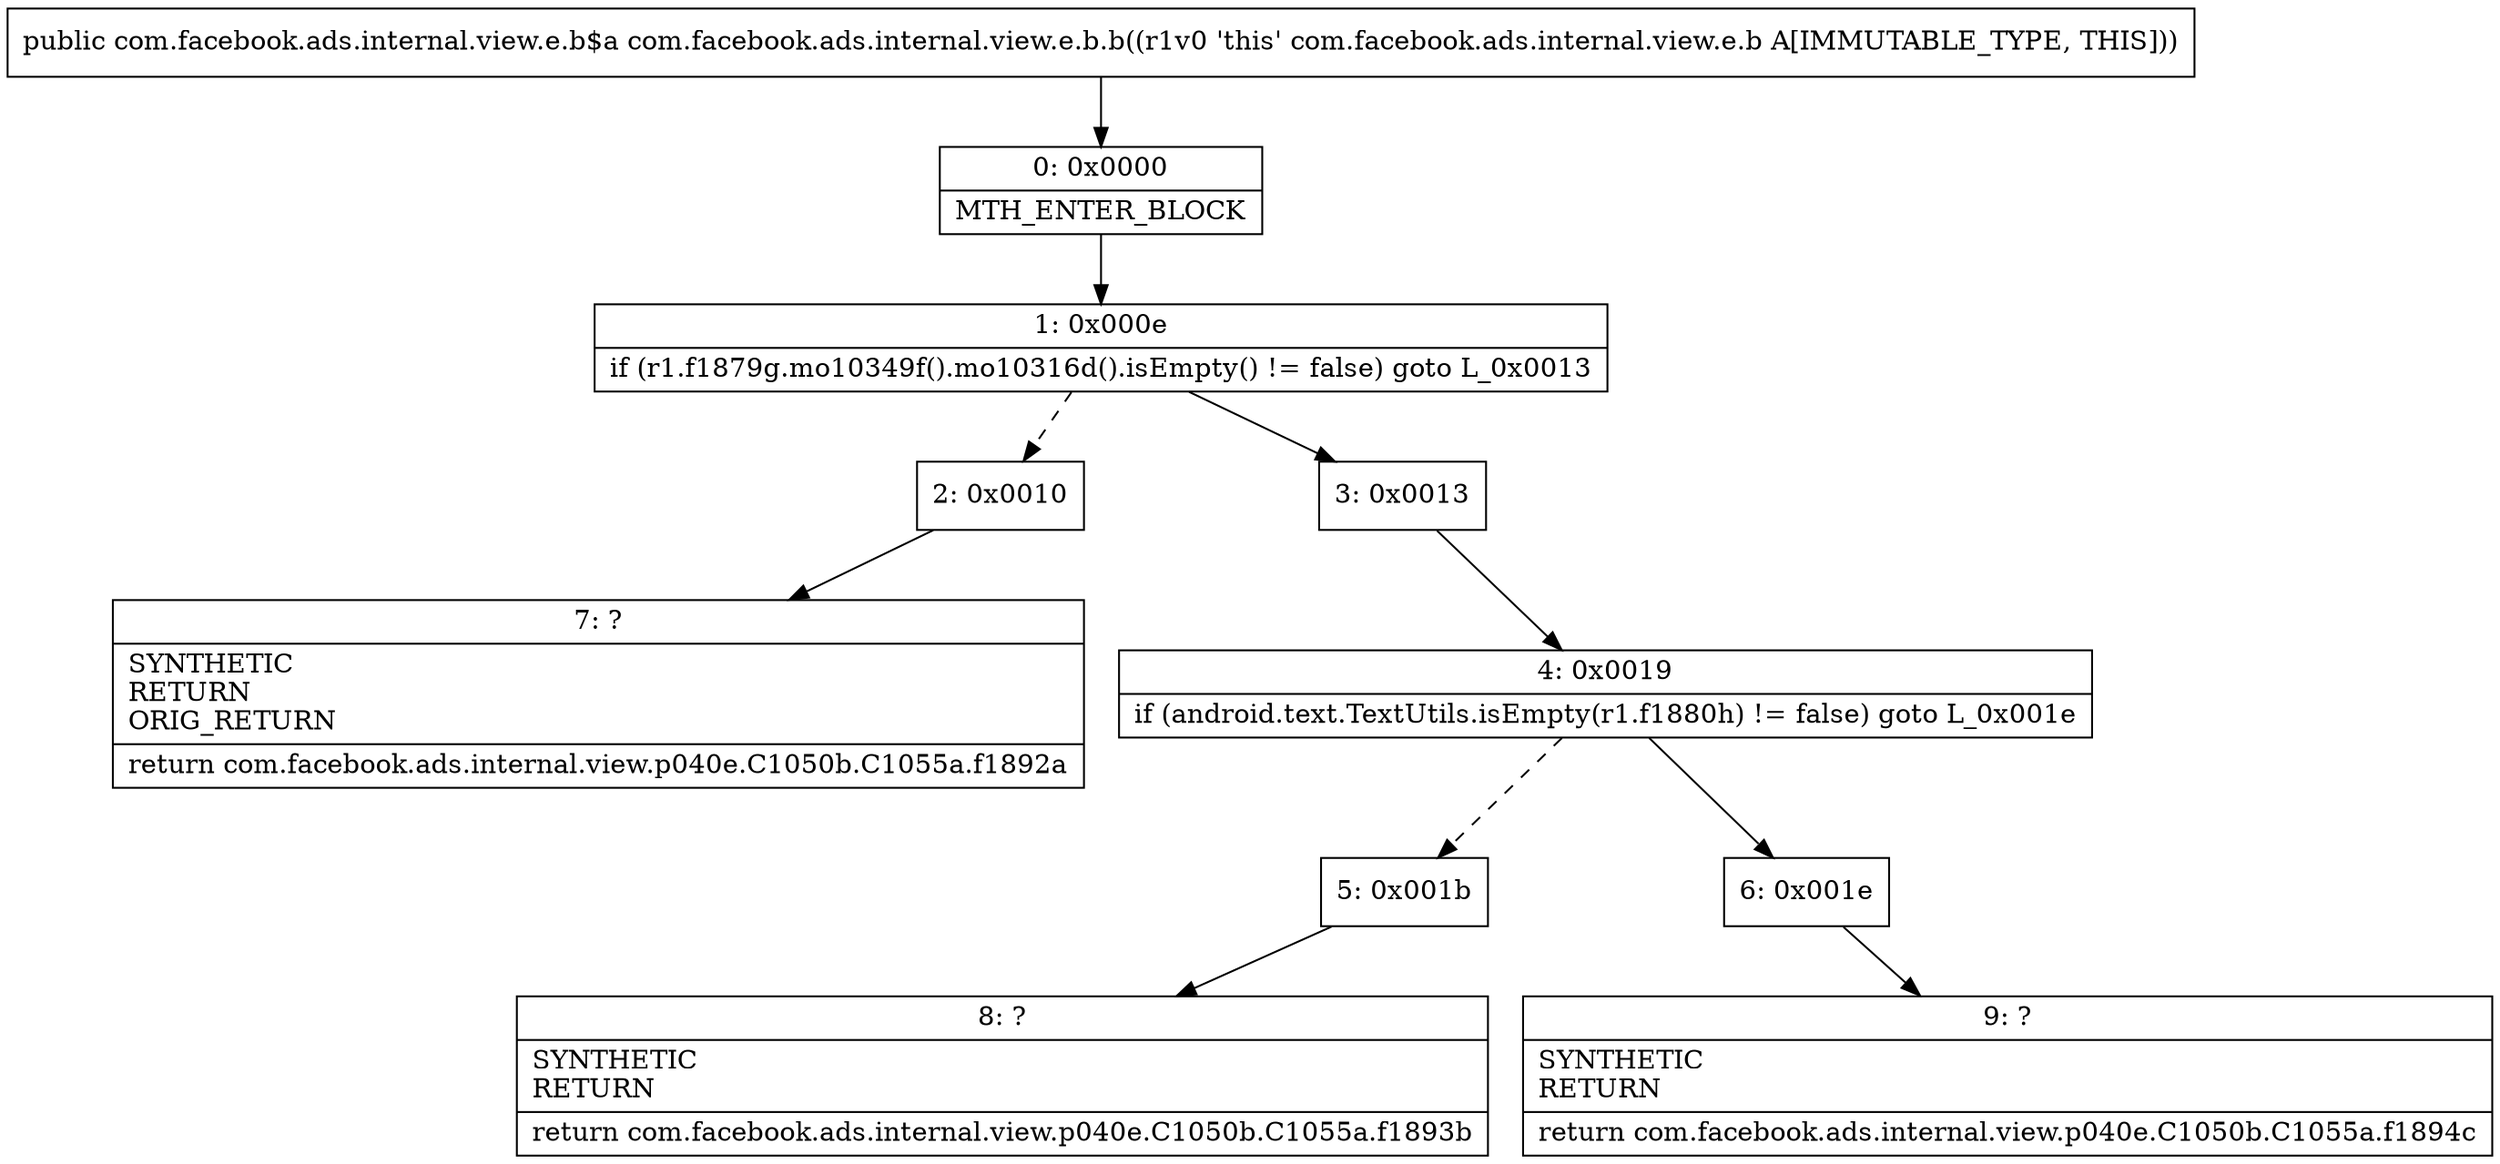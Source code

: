 digraph "CFG forcom.facebook.ads.internal.view.e.b.b()Lcom\/facebook\/ads\/internal\/view\/e\/b$a;" {
Node_0 [shape=record,label="{0\:\ 0x0000|MTH_ENTER_BLOCK\l}"];
Node_1 [shape=record,label="{1\:\ 0x000e|if (r1.f1879g.mo10349f().mo10316d().isEmpty() != false) goto L_0x0013\l}"];
Node_2 [shape=record,label="{2\:\ 0x0010}"];
Node_3 [shape=record,label="{3\:\ 0x0013}"];
Node_4 [shape=record,label="{4\:\ 0x0019|if (android.text.TextUtils.isEmpty(r1.f1880h) != false) goto L_0x001e\l}"];
Node_5 [shape=record,label="{5\:\ 0x001b}"];
Node_6 [shape=record,label="{6\:\ 0x001e}"];
Node_7 [shape=record,label="{7\:\ ?|SYNTHETIC\lRETURN\lORIG_RETURN\l|return com.facebook.ads.internal.view.p040e.C1050b.C1055a.f1892a\l}"];
Node_8 [shape=record,label="{8\:\ ?|SYNTHETIC\lRETURN\l|return com.facebook.ads.internal.view.p040e.C1050b.C1055a.f1893b\l}"];
Node_9 [shape=record,label="{9\:\ ?|SYNTHETIC\lRETURN\l|return com.facebook.ads.internal.view.p040e.C1050b.C1055a.f1894c\l}"];
MethodNode[shape=record,label="{public com.facebook.ads.internal.view.e.b$a com.facebook.ads.internal.view.e.b.b((r1v0 'this' com.facebook.ads.internal.view.e.b A[IMMUTABLE_TYPE, THIS])) }"];
MethodNode -> Node_0;
Node_0 -> Node_1;
Node_1 -> Node_2[style=dashed];
Node_1 -> Node_3;
Node_2 -> Node_7;
Node_3 -> Node_4;
Node_4 -> Node_5[style=dashed];
Node_4 -> Node_6;
Node_5 -> Node_8;
Node_6 -> Node_9;
}

